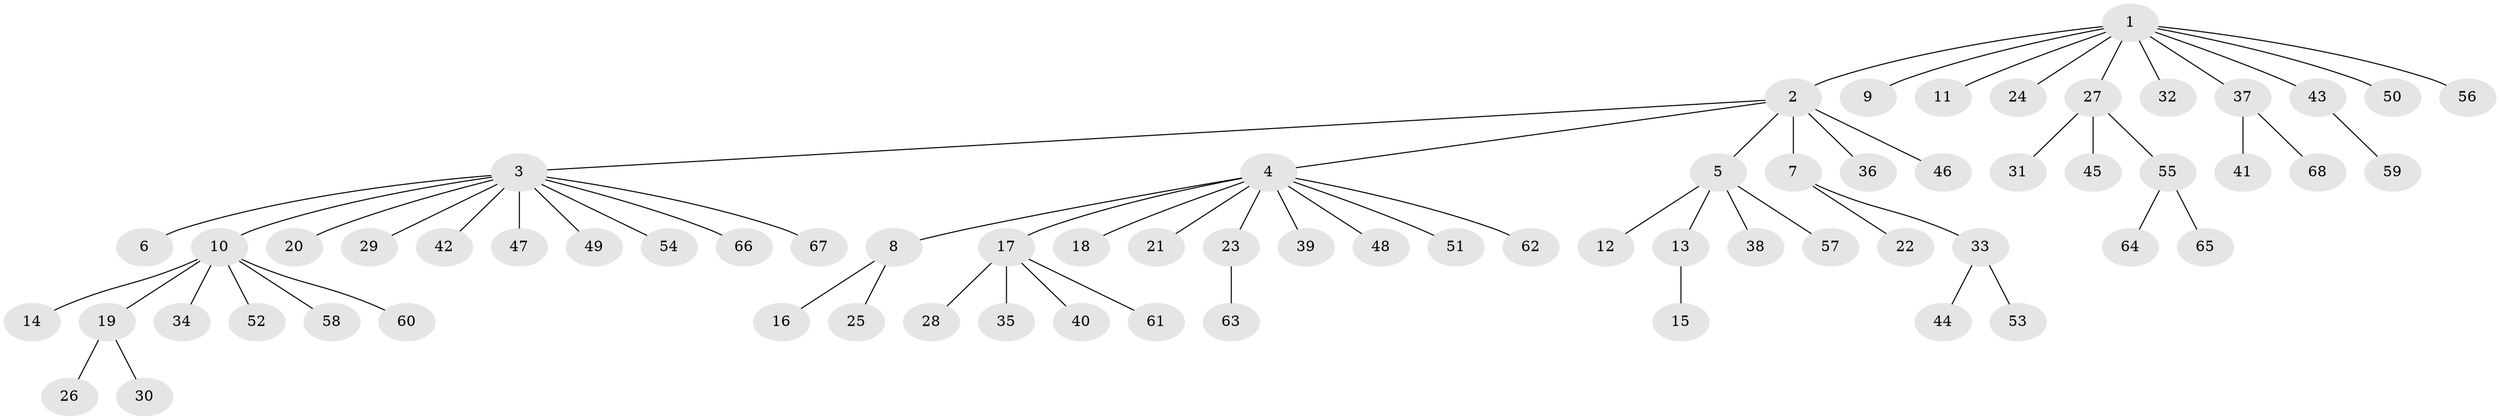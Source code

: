 // coarse degree distribution, {12: 0.018867924528301886, 6: 0.03773584905660377, 10: 0.018867924528301886, 9: 0.018867924528301886, 4: 0.03773584905660377, 2: 0.09433962264150944, 1: 0.7547169811320755, 3: 0.018867924528301886}
// Generated by graph-tools (version 1.1) at 2025/23/03/03/25 07:23:55]
// undirected, 68 vertices, 67 edges
graph export_dot {
graph [start="1"]
  node [color=gray90,style=filled];
  1;
  2;
  3;
  4;
  5;
  6;
  7;
  8;
  9;
  10;
  11;
  12;
  13;
  14;
  15;
  16;
  17;
  18;
  19;
  20;
  21;
  22;
  23;
  24;
  25;
  26;
  27;
  28;
  29;
  30;
  31;
  32;
  33;
  34;
  35;
  36;
  37;
  38;
  39;
  40;
  41;
  42;
  43;
  44;
  45;
  46;
  47;
  48;
  49;
  50;
  51;
  52;
  53;
  54;
  55;
  56;
  57;
  58;
  59;
  60;
  61;
  62;
  63;
  64;
  65;
  66;
  67;
  68;
  1 -- 2;
  1 -- 9;
  1 -- 11;
  1 -- 24;
  1 -- 27;
  1 -- 32;
  1 -- 37;
  1 -- 43;
  1 -- 50;
  1 -- 56;
  2 -- 3;
  2 -- 4;
  2 -- 5;
  2 -- 7;
  2 -- 36;
  2 -- 46;
  3 -- 6;
  3 -- 10;
  3 -- 20;
  3 -- 29;
  3 -- 42;
  3 -- 47;
  3 -- 49;
  3 -- 54;
  3 -- 66;
  3 -- 67;
  4 -- 8;
  4 -- 17;
  4 -- 18;
  4 -- 21;
  4 -- 23;
  4 -- 39;
  4 -- 48;
  4 -- 51;
  4 -- 62;
  5 -- 12;
  5 -- 13;
  5 -- 38;
  5 -- 57;
  7 -- 22;
  7 -- 33;
  8 -- 16;
  8 -- 25;
  10 -- 14;
  10 -- 19;
  10 -- 34;
  10 -- 52;
  10 -- 58;
  10 -- 60;
  13 -- 15;
  17 -- 28;
  17 -- 35;
  17 -- 40;
  17 -- 61;
  19 -- 26;
  19 -- 30;
  23 -- 63;
  27 -- 31;
  27 -- 45;
  27 -- 55;
  33 -- 44;
  33 -- 53;
  37 -- 41;
  37 -- 68;
  43 -- 59;
  55 -- 64;
  55 -- 65;
}
